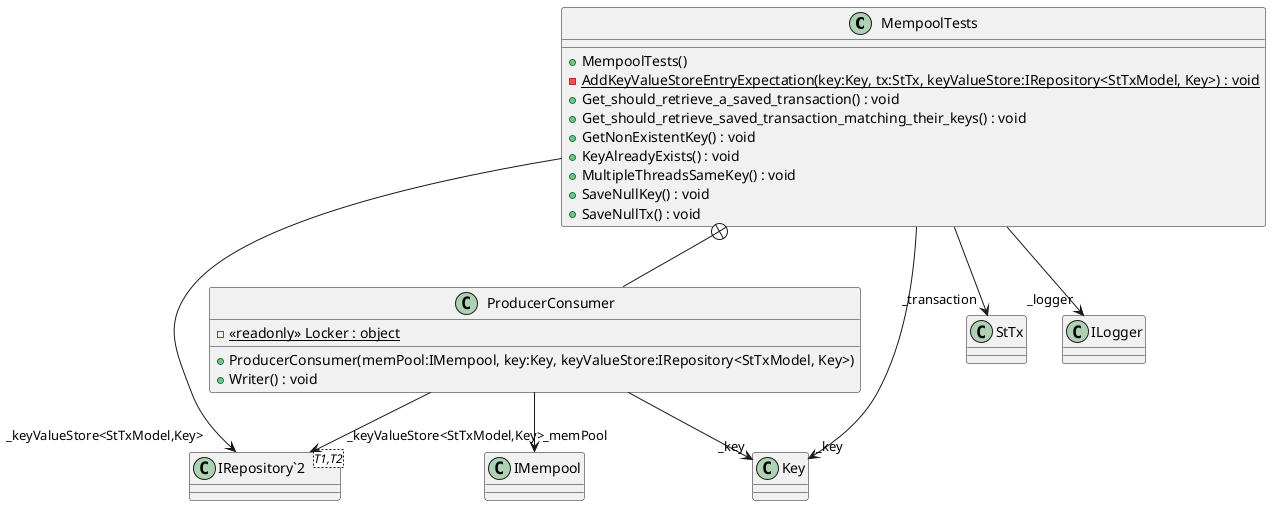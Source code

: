 @startuml
class MempoolTests {
    + MempoolTests()
    - {static} AddKeyValueStoreEntryExpectation(key:Key, tx:StTx, keyValueStore:IRepository<StTxModel, Key>) : void
    + Get_should_retrieve_a_saved_transaction() : void
    + Get_should_retrieve_saved_transaction_matching_their_keys() : void
    + GetNonExistentKey() : void
    + KeyAlreadyExists() : void
    + MultipleThreadsSameKey() : void
    + SaveNullKey() : void
    + SaveNullTx() : void
}
class "IRepository`2"<T1,T2> {
}
class ProducerConsumer {
    - {static} <<readonly>> Locker : object
    + ProducerConsumer(memPool:IMempool, key:Key, keyValueStore:IRepository<StTxModel, Key>)
    + Writer() : void
}
MempoolTests --> "_keyValueStore<StTxModel,Key>" "IRepository`2"
MempoolTests --> "_key" Key
MempoolTests --> "_transaction" StTx
MempoolTests --> "_logger" ILogger
MempoolTests +-- ProducerConsumer
ProducerConsumer --> "_key" Key
ProducerConsumer --> "_keyValueStore<StTxModel,Key>" "IRepository`2"
ProducerConsumer --> "_memPool" IMempool
@enduml
